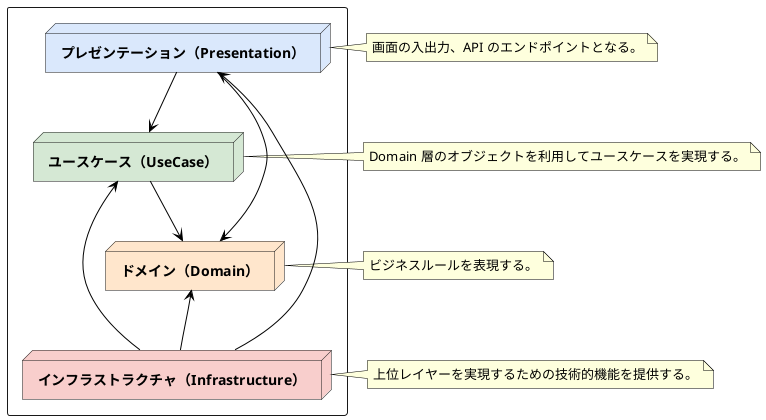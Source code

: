 @startuml LayerStructure

skinparam sequence {
    ArrowColor #Black
}
skinparam NoteBorderColor #Black
skinparam NodeFontStyle Bold

rectangle {
    node "プレゼンテーション（Presentation）" as Presentation #dae8fc
    node "ユースケース（UseCase）" as UseCase #d5e8d4
    node "ドメイン（Domain）" as Domain #ffe6cc
    node "インフラストラクチャ（Infrastructure）" as Infrastructure #f8cecc

    Presentation --> UseCase
    Presentation --> Domain
    UseCase --> Domain
    Infrastructure -up-> Domain
    Infrastructure -up-> UseCase
    Infrastructure -up-> Presentation
}

note right of Presentation
画面の入出力、API のエンドポイントとなる。
end note

note right of UseCase
Domain 層のオブジェクトを利用してユースケースを実現する。
end note

note right of Domain
ビジネスルールを表現する。
end note

note right of Infrastructure
上位レイヤーを実現するための技術的機能を提供する。
end note

@enduml
